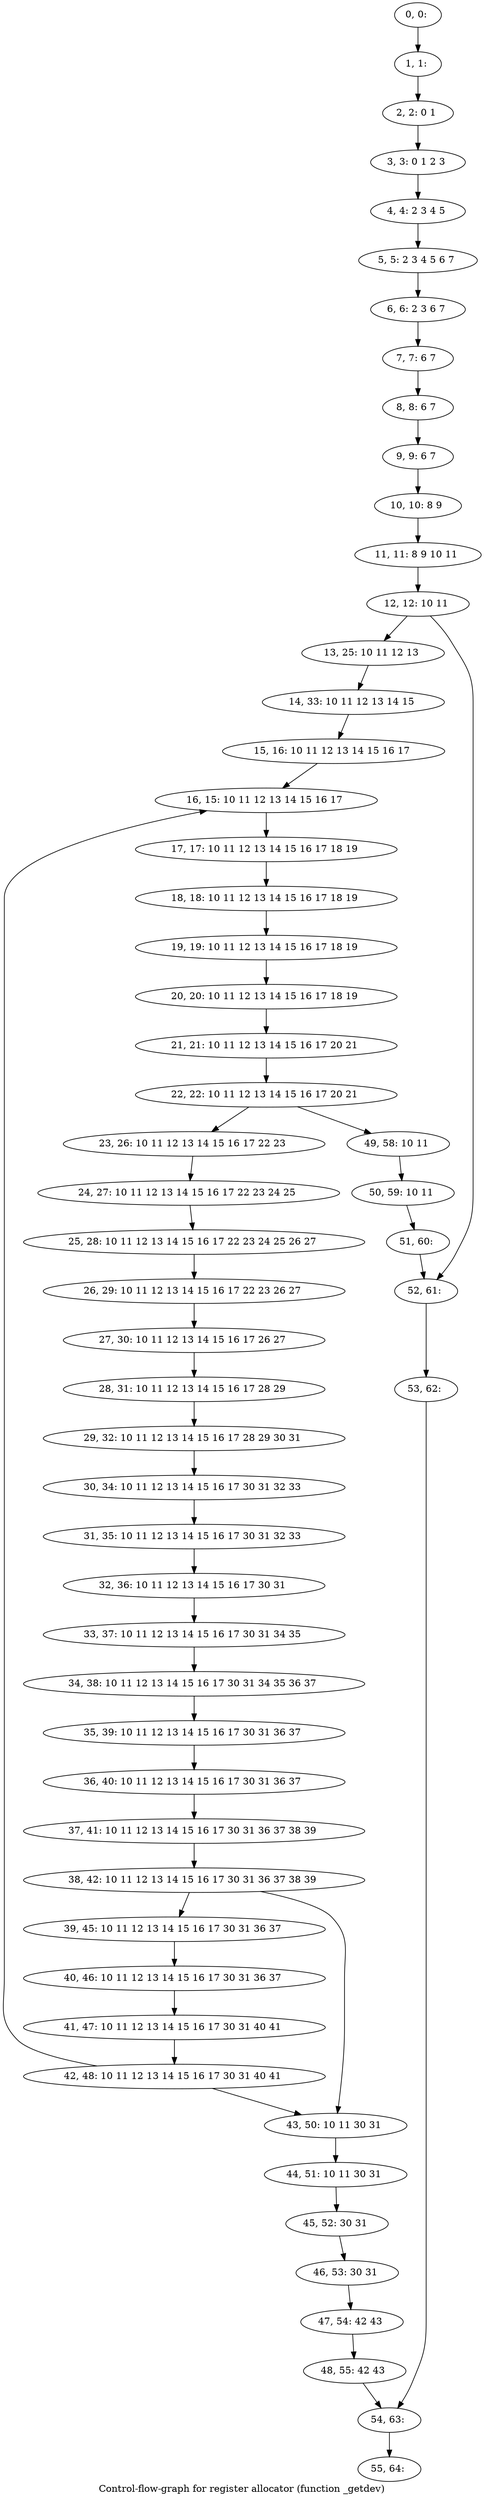 digraph G {
graph [label="Control-flow-graph for register allocator (function _getdev)"]
0[label="0, 0: "];
1[label="1, 1: "];
2[label="2, 2: 0 1 "];
3[label="3, 3: 0 1 2 3 "];
4[label="4, 4: 2 3 4 5 "];
5[label="5, 5: 2 3 4 5 6 7 "];
6[label="6, 6: 2 3 6 7 "];
7[label="7, 7: 6 7 "];
8[label="8, 8: 6 7 "];
9[label="9, 9: 6 7 "];
10[label="10, 10: 8 9 "];
11[label="11, 11: 8 9 10 11 "];
12[label="12, 12: 10 11 "];
13[label="13, 25: 10 11 12 13 "];
14[label="14, 33: 10 11 12 13 14 15 "];
15[label="15, 16: 10 11 12 13 14 15 16 17 "];
16[label="16, 15: 10 11 12 13 14 15 16 17 "];
17[label="17, 17: 10 11 12 13 14 15 16 17 18 19 "];
18[label="18, 18: 10 11 12 13 14 15 16 17 18 19 "];
19[label="19, 19: 10 11 12 13 14 15 16 17 18 19 "];
20[label="20, 20: 10 11 12 13 14 15 16 17 18 19 "];
21[label="21, 21: 10 11 12 13 14 15 16 17 20 21 "];
22[label="22, 22: 10 11 12 13 14 15 16 17 20 21 "];
23[label="23, 26: 10 11 12 13 14 15 16 17 22 23 "];
24[label="24, 27: 10 11 12 13 14 15 16 17 22 23 24 25 "];
25[label="25, 28: 10 11 12 13 14 15 16 17 22 23 24 25 26 27 "];
26[label="26, 29: 10 11 12 13 14 15 16 17 22 23 26 27 "];
27[label="27, 30: 10 11 12 13 14 15 16 17 26 27 "];
28[label="28, 31: 10 11 12 13 14 15 16 17 28 29 "];
29[label="29, 32: 10 11 12 13 14 15 16 17 28 29 30 31 "];
30[label="30, 34: 10 11 12 13 14 15 16 17 30 31 32 33 "];
31[label="31, 35: 10 11 12 13 14 15 16 17 30 31 32 33 "];
32[label="32, 36: 10 11 12 13 14 15 16 17 30 31 "];
33[label="33, 37: 10 11 12 13 14 15 16 17 30 31 34 35 "];
34[label="34, 38: 10 11 12 13 14 15 16 17 30 31 34 35 36 37 "];
35[label="35, 39: 10 11 12 13 14 15 16 17 30 31 36 37 "];
36[label="36, 40: 10 11 12 13 14 15 16 17 30 31 36 37 "];
37[label="37, 41: 10 11 12 13 14 15 16 17 30 31 36 37 38 39 "];
38[label="38, 42: 10 11 12 13 14 15 16 17 30 31 36 37 38 39 "];
39[label="39, 45: 10 11 12 13 14 15 16 17 30 31 36 37 "];
40[label="40, 46: 10 11 12 13 14 15 16 17 30 31 36 37 "];
41[label="41, 47: 10 11 12 13 14 15 16 17 30 31 40 41 "];
42[label="42, 48: 10 11 12 13 14 15 16 17 30 31 40 41 "];
43[label="43, 50: 10 11 30 31 "];
44[label="44, 51: 10 11 30 31 "];
45[label="45, 52: 30 31 "];
46[label="46, 53: 30 31 "];
47[label="47, 54: 42 43 "];
48[label="48, 55: 42 43 "];
49[label="49, 58: 10 11 "];
50[label="50, 59: 10 11 "];
51[label="51, 60: "];
52[label="52, 61: "];
53[label="53, 62: "];
54[label="54, 63: "];
55[label="55, 64: "];
0->1 ;
1->2 ;
2->3 ;
3->4 ;
4->5 ;
5->6 ;
6->7 ;
7->8 ;
8->9 ;
9->10 ;
10->11 ;
11->12 ;
12->13 ;
12->52 ;
13->14 ;
14->15 ;
15->16 ;
16->17 ;
17->18 ;
18->19 ;
19->20 ;
20->21 ;
21->22 ;
22->23 ;
22->49 ;
23->24 ;
24->25 ;
25->26 ;
26->27 ;
27->28 ;
28->29 ;
29->30 ;
30->31 ;
31->32 ;
32->33 ;
33->34 ;
34->35 ;
35->36 ;
36->37 ;
37->38 ;
38->39 ;
38->43 ;
39->40 ;
40->41 ;
41->42 ;
42->43 ;
42->16 ;
43->44 ;
44->45 ;
45->46 ;
46->47 ;
47->48 ;
48->54 ;
49->50 ;
50->51 ;
51->52 ;
52->53 ;
53->54 ;
54->55 ;
}

